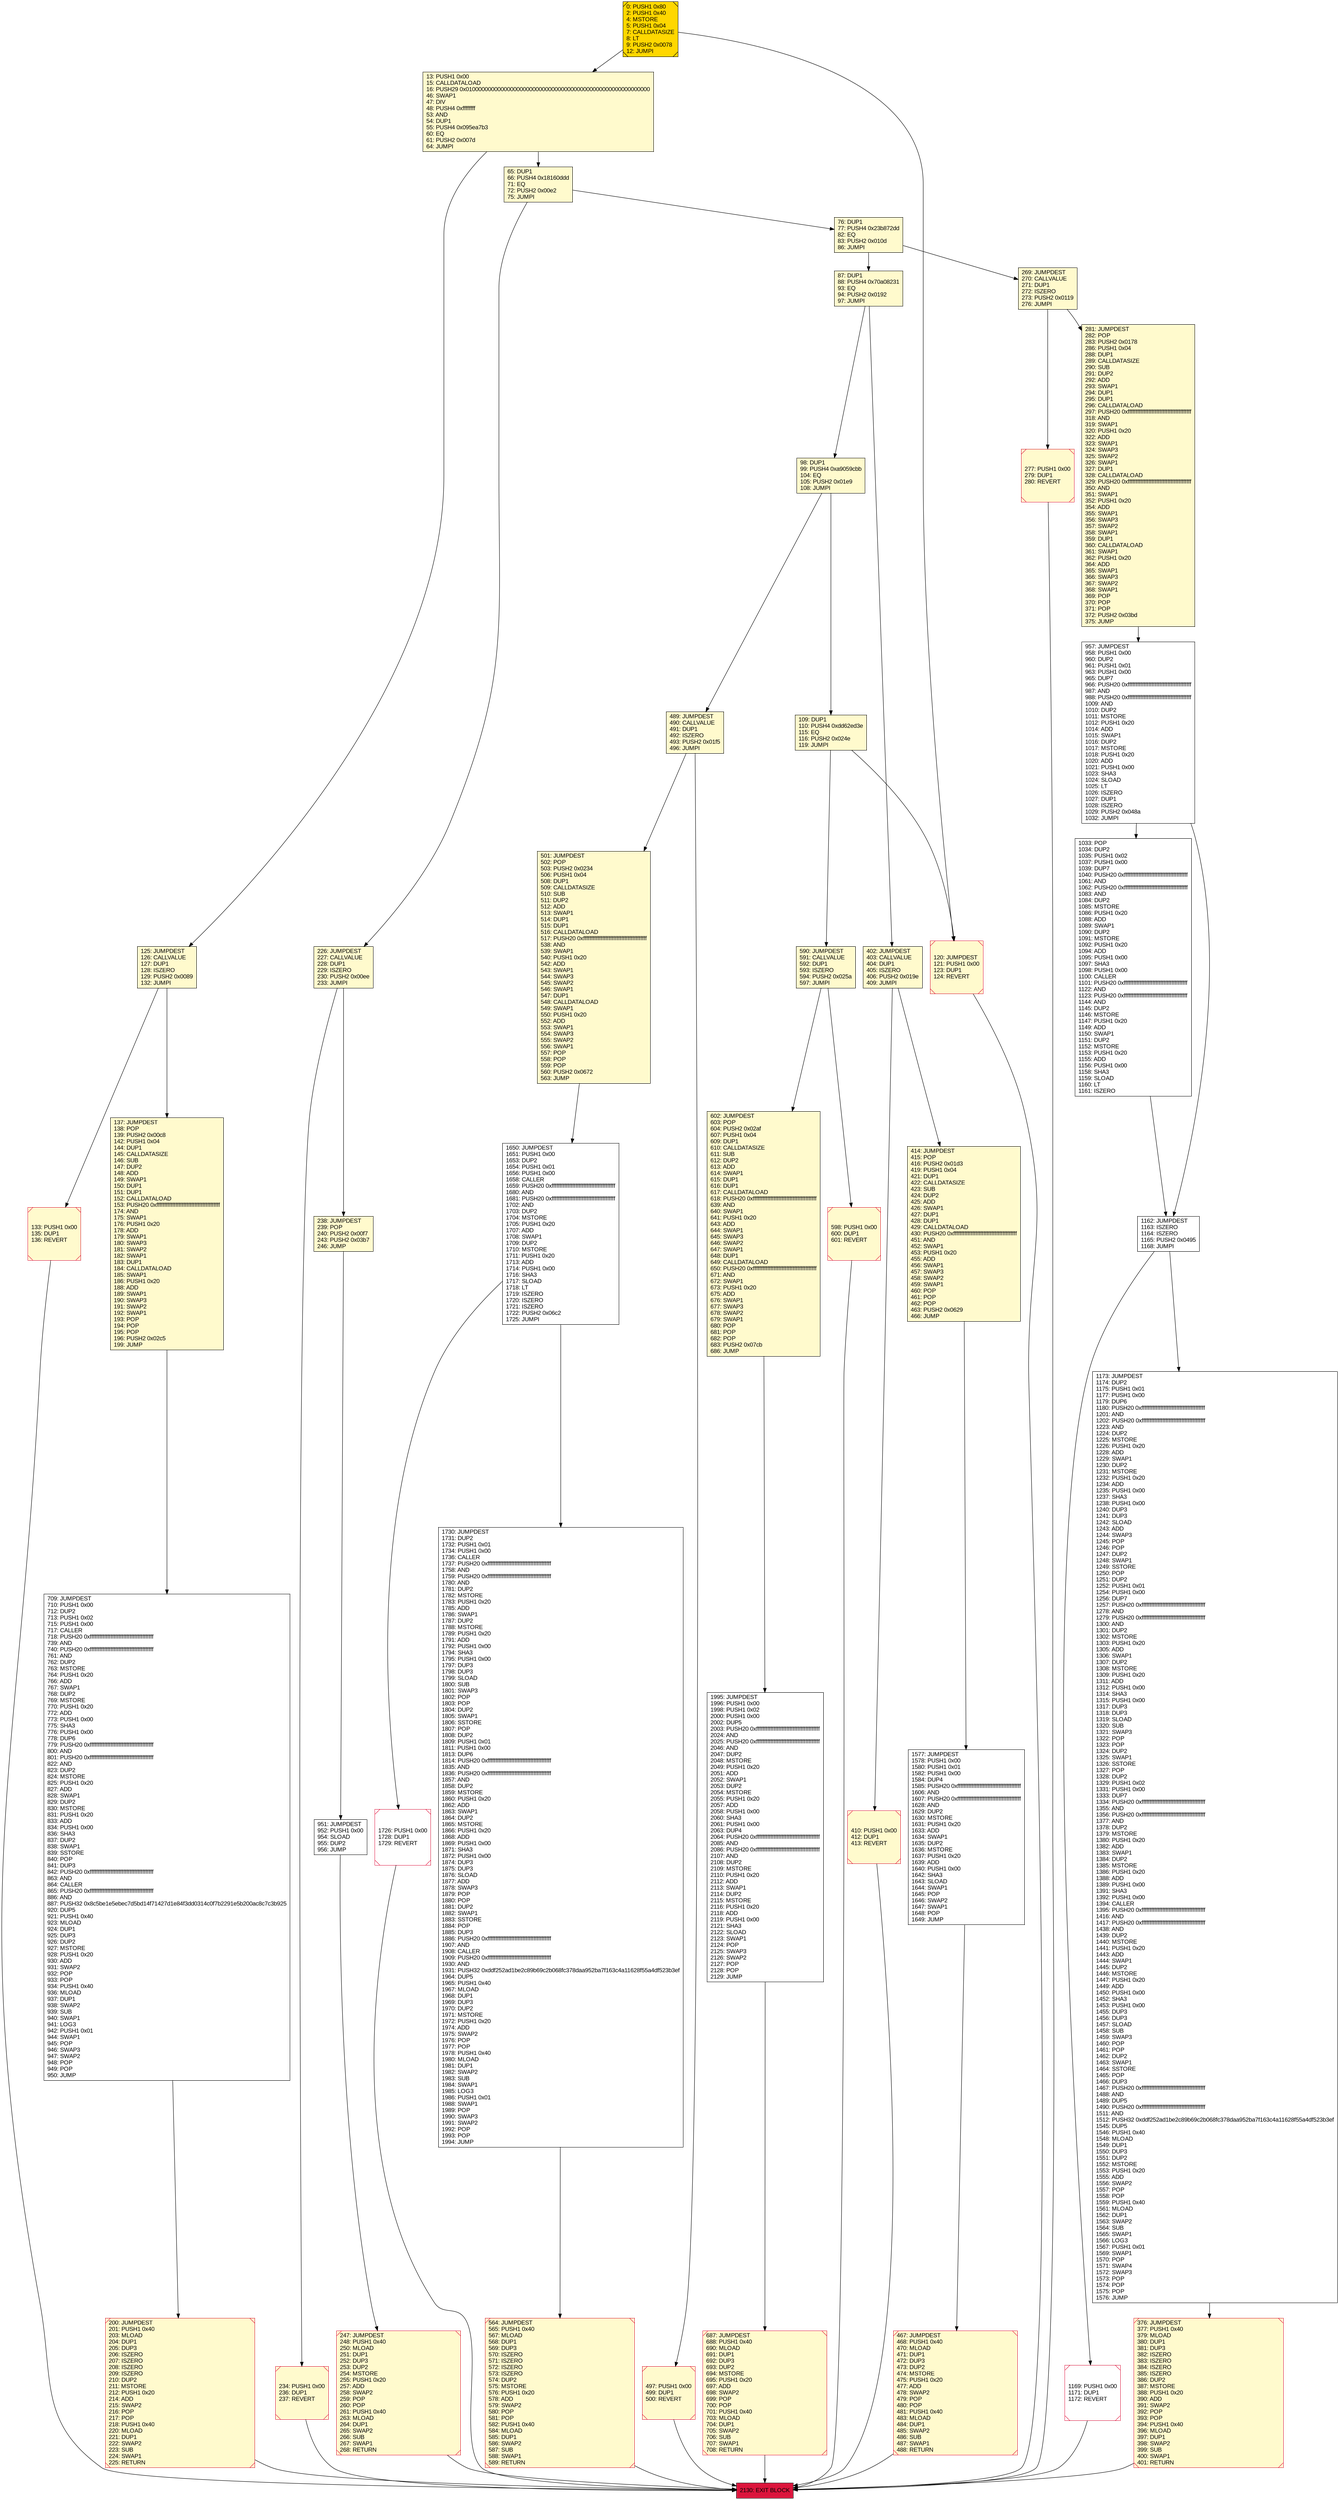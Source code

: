 digraph G {
bgcolor=transparent rankdir=UD;
node [shape=box style=filled color=black fillcolor=white fontname=arial fontcolor=black];
709 [label="709: JUMPDEST\l710: PUSH1 0x00\l712: DUP2\l713: PUSH1 0x02\l715: PUSH1 0x00\l717: CALLER\l718: PUSH20 0xffffffffffffffffffffffffffffffffffffffff\l739: AND\l740: PUSH20 0xffffffffffffffffffffffffffffffffffffffff\l761: AND\l762: DUP2\l763: MSTORE\l764: PUSH1 0x20\l766: ADD\l767: SWAP1\l768: DUP2\l769: MSTORE\l770: PUSH1 0x20\l772: ADD\l773: PUSH1 0x00\l775: SHA3\l776: PUSH1 0x00\l778: DUP6\l779: PUSH20 0xffffffffffffffffffffffffffffffffffffffff\l800: AND\l801: PUSH20 0xffffffffffffffffffffffffffffffffffffffff\l822: AND\l823: DUP2\l824: MSTORE\l825: PUSH1 0x20\l827: ADD\l828: SWAP1\l829: DUP2\l830: MSTORE\l831: PUSH1 0x20\l833: ADD\l834: PUSH1 0x00\l836: SHA3\l837: DUP2\l838: SWAP1\l839: SSTORE\l840: POP\l841: DUP3\l842: PUSH20 0xffffffffffffffffffffffffffffffffffffffff\l863: AND\l864: CALLER\l865: PUSH20 0xffffffffffffffffffffffffffffffffffffffff\l886: AND\l887: PUSH32 0x8c5be1e5ebec7d5bd14f71427d1e84f3dd0314c0f7b2291e5b200ac8c7c3b925\l920: DUP5\l921: PUSH1 0x40\l923: MLOAD\l924: DUP1\l925: DUP3\l926: DUP2\l927: MSTORE\l928: PUSH1 0x20\l930: ADD\l931: SWAP2\l932: POP\l933: POP\l934: PUSH1 0x40\l936: MLOAD\l937: DUP1\l938: SWAP2\l939: SUB\l940: SWAP1\l941: LOG3\l942: PUSH1 0x01\l944: SWAP1\l945: POP\l946: SWAP3\l947: SWAP2\l948: POP\l949: POP\l950: JUMP\l" ];
247 [label="247: JUMPDEST\l248: PUSH1 0x40\l250: MLOAD\l251: DUP1\l252: DUP3\l253: DUP2\l254: MSTORE\l255: PUSH1 0x20\l257: ADD\l258: SWAP2\l259: POP\l260: POP\l261: PUSH1 0x40\l263: MLOAD\l264: DUP1\l265: SWAP2\l266: SUB\l267: SWAP1\l268: RETURN\l" fillcolor=lemonchiffon shape=Msquare color=crimson ];
376 [label="376: JUMPDEST\l377: PUSH1 0x40\l379: MLOAD\l380: DUP1\l381: DUP3\l382: ISZERO\l383: ISZERO\l384: ISZERO\l385: ISZERO\l386: DUP2\l387: MSTORE\l388: PUSH1 0x20\l390: ADD\l391: SWAP2\l392: POP\l393: POP\l394: PUSH1 0x40\l396: MLOAD\l397: DUP1\l398: SWAP2\l399: SUB\l400: SWAP1\l401: RETURN\l" fillcolor=lemonchiffon shape=Msquare color=crimson ];
951 [label="951: JUMPDEST\l952: PUSH1 0x00\l954: SLOAD\l955: DUP2\l956: JUMP\l" ];
13 [label="13: PUSH1 0x00\l15: CALLDATALOAD\l16: PUSH29 0x0100000000000000000000000000000000000000000000000000000000\l46: SWAP1\l47: DIV\l48: PUSH4 0xffffffff\l53: AND\l54: DUP1\l55: PUSH4 0x095ea7b3\l60: EQ\l61: PUSH2 0x007d\l64: JUMPI\l" fillcolor=lemonchiffon ];
564 [label="564: JUMPDEST\l565: PUSH1 0x40\l567: MLOAD\l568: DUP1\l569: DUP3\l570: ISZERO\l571: ISZERO\l572: ISZERO\l573: ISZERO\l574: DUP2\l575: MSTORE\l576: PUSH1 0x20\l578: ADD\l579: SWAP2\l580: POP\l581: POP\l582: PUSH1 0x40\l584: MLOAD\l585: DUP1\l586: SWAP2\l587: SUB\l588: SWAP1\l589: RETURN\l" fillcolor=lemonchiffon shape=Msquare color=crimson ];
1577 [label="1577: JUMPDEST\l1578: PUSH1 0x00\l1580: PUSH1 0x01\l1582: PUSH1 0x00\l1584: DUP4\l1585: PUSH20 0xffffffffffffffffffffffffffffffffffffffff\l1606: AND\l1607: PUSH20 0xffffffffffffffffffffffffffffffffffffffff\l1628: AND\l1629: DUP2\l1630: MSTORE\l1631: PUSH1 0x20\l1633: ADD\l1634: SWAP1\l1635: DUP2\l1636: MSTORE\l1637: PUSH1 0x20\l1639: ADD\l1640: PUSH1 0x00\l1642: SHA3\l1643: SLOAD\l1644: SWAP1\l1645: POP\l1646: SWAP2\l1647: SWAP1\l1648: POP\l1649: JUMP\l" ];
234 [label="234: PUSH1 0x00\l236: DUP1\l237: REVERT\l" fillcolor=lemonchiffon shape=Msquare color=crimson ];
281 [label="281: JUMPDEST\l282: POP\l283: PUSH2 0x0178\l286: PUSH1 0x04\l288: DUP1\l289: CALLDATASIZE\l290: SUB\l291: DUP2\l292: ADD\l293: SWAP1\l294: DUP1\l295: DUP1\l296: CALLDATALOAD\l297: PUSH20 0xffffffffffffffffffffffffffffffffffffffff\l318: AND\l319: SWAP1\l320: PUSH1 0x20\l322: ADD\l323: SWAP1\l324: SWAP3\l325: SWAP2\l326: SWAP1\l327: DUP1\l328: CALLDATALOAD\l329: PUSH20 0xffffffffffffffffffffffffffffffffffffffff\l350: AND\l351: SWAP1\l352: PUSH1 0x20\l354: ADD\l355: SWAP1\l356: SWAP3\l357: SWAP2\l358: SWAP1\l359: DUP1\l360: CALLDATALOAD\l361: SWAP1\l362: PUSH1 0x20\l364: ADD\l365: SWAP1\l366: SWAP3\l367: SWAP2\l368: SWAP1\l369: POP\l370: POP\l371: POP\l372: PUSH2 0x03bd\l375: JUMP\l" fillcolor=lemonchiffon ];
238 [label="238: JUMPDEST\l239: POP\l240: PUSH2 0x00f7\l243: PUSH2 0x03b7\l246: JUMP\l" fillcolor=lemonchiffon ];
489 [label="489: JUMPDEST\l490: CALLVALUE\l491: DUP1\l492: ISZERO\l493: PUSH2 0x01f5\l496: JUMPI\l" fillcolor=lemonchiffon ];
76 [label="76: DUP1\l77: PUSH4 0x23b872dd\l82: EQ\l83: PUSH2 0x010d\l86: JUMPI\l" fillcolor=lemonchiffon ];
1162 [label="1162: JUMPDEST\l1163: ISZERO\l1164: ISZERO\l1165: PUSH2 0x0495\l1168: JUMPI\l" ];
497 [label="497: PUSH1 0x00\l499: DUP1\l500: REVERT\l" fillcolor=lemonchiffon shape=Msquare color=crimson ];
1995 [label="1995: JUMPDEST\l1996: PUSH1 0x00\l1998: PUSH1 0x02\l2000: PUSH1 0x00\l2002: DUP5\l2003: PUSH20 0xffffffffffffffffffffffffffffffffffffffff\l2024: AND\l2025: PUSH20 0xffffffffffffffffffffffffffffffffffffffff\l2046: AND\l2047: DUP2\l2048: MSTORE\l2049: PUSH1 0x20\l2051: ADD\l2052: SWAP1\l2053: DUP2\l2054: MSTORE\l2055: PUSH1 0x20\l2057: ADD\l2058: PUSH1 0x00\l2060: SHA3\l2061: PUSH1 0x00\l2063: DUP4\l2064: PUSH20 0xffffffffffffffffffffffffffffffffffffffff\l2085: AND\l2086: PUSH20 0xffffffffffffffffffffffffffffffffffffffff\l2107: AND\l2108: DUP2\l2109: MSTORE\l2110: PUSH1 0x20\l2112: ADD\l2113: SWAP1\l2114: DUP2\l2115: MSTORE\l2116: PUSH1 0x20\l2118: ADD\l2119: PUSH1 0x00\l2121: SHA3\l2122: SLOAD\l2123: SWAP1\l2124: POP\l2125: SWAP3\l2126: SWAP2\l2127: POP\l2128: POP\l2129: JUMP\l" ];
2130 [label="2130: EXIT BLOCK\l" fillcolor=crimson ];
402 [label="402: JUMPDEST\l403: CALLVALUE\l404: DUP1\l405: ISZERO\l406: PUSH2 0x019e\l409: JUMPI\l" fillcolor=lemonchiffon ];
687 [label="687: JUMPDEST\l688: PUSH1 0x40\l690: MLOAD\l691: DUP1\l692: DUP3\l693: DUP2\l694: MSTORE\l695: PUSH1 0x20\l697: ADD\l698: SWAP2\l699: POP\l700: POP\l701: PUSH1 0x40\l703: MLOAD\l704: DUP1\l705: SWAP2\l706: SUB\l707: SWAP1\l708: RETURN\l" fillcolor=lemonchiffon shape=Msquare color=crimson ];
98 [label="98: DUP1\l99: PUSH4 0xa9059cbb\l104: EQ\l105: PUSH2 0x01e9\l108: JUMPI\l" fillcolor=lemonchiffon ];
1726 [label="1726: PUSH1 0x00\l1728: DUP1\l1729: REVERT\l" shape=Msquare color=crimson ];
467 [label="467: JUMPDEST\l468: PUSH1 0x40\l470: MLOAD\l471: DUP1\l472: DUP3\l473: DUP2\l474: MSTORE\l475: PUSH1 0x20\l477: ADD\l478: SWAP2\l479: POP\l480: POP\l481: PUSH1 0x40\l483: MLOAD\l484: DUP1\l485: SWAP2\l486: SUB\l487: SWAP1\l488: RETURN\l" fillcolor=lemonchiffon shape=Msquare color=crimson ];
133 [label="133: PUSH1 0x00\l135: DUP1\l136: REVERT\l" fillcolor=lemonchiffon shape=Msquare color=crimson ];
269 [label="269: JUMPDEST\l270: CALLVALUE\l271: DUP1\l272: ISZERO\l273: PUSH2 0x0119\l276: JUMPI\l" fillcolor=lemonchiffon ];
137 [label="137: JUMPDEST\l138: POP\l139: PUSH2 0x00c8\l142: PUSH1 0x04\l144: DUP1\l145: CALLDATASIZE\l146: SUB\l147: DUP2\l148: ADD\l149: SWAP1\l150: DUP1\l151: DUP1\l152: CALLDATALOAD\l153: PUSH20 0xffffffffffffffffffffffffffffffffffffffff\l174: AND\l175: SWAP1\l176: PUSH1 0x20\l178: ADD\l179: SWAP1\l180: SWAP3\l181: SWAP2\l182: SWAP1\l183: DUP1\l184: CALLDATALOAD\l185: SWAP1\l186: PUSH1 0x20\l188: ADD\l189: SWAP1\l190: SWAP3\l191: SWAP2\l192: SWAP1\l193: POP\l194: POP\l195: POP\l196: PUSH2 0x02c5\l199: JUMP\l" fillcolor=lemonchiffon ];
1650 [label="1650: JUMPDEST\l1651: PUSH1 0x00\l1653: DUP2\l1654: PUSH1 0x01\l1656: PUSH1 0x00\l1658: CALLER\l1659: PUSH20 0xffffffffffffffffffffffffffffffffffffffff\l1680: AND\l1681: PUSH20 0xffffffffffffffffffffffffffffffffffffffff\l1702: AND\l1703: DUP2\l1704: MSTORE\l1705: PUSH1 0x20\l1707: ADD\l1708: SWAP1\l1709: DUP2\l1710: MSTORE\l1711: PUSH1 0x20\l1713: ADD\l1714: PUSH1 0x00\l1716: SHA3\l1717: SLOAD\l1718: LT\l1719: ISZERO\l1720: ISZERO\l1721: ISZERO\l1722: PUSH2 0x06c2\l1725: JUMPI\l" ];
226 [label="226: JUMPDEST\l227: CALLVALUE\l228: DUP1\l229: ISZERO\l230: PUSH2 0x00ee\l233: JUMPI\l" fillcolor=lemonchiffon ];
87 [label="87: DUP1\l88: PUSH4 0x70a08231\l93: EQ\l94: PUSH2 0x0192\l97: JUMPI\l" fillcolor=lemonchiffon ];
109 [label="109: DUP1\l110: PUSH4 0xdd62ed3e\l115: EQ\l116: PUSH2 0x024e\l119: JUMPI\l" fillcolor=lemonchiffon ];
602 [label="602: JUMPDEST\l603: POP\l604: PUSH2 0x02af\l607: PUSH1 0x04\l609: DUP1\l610: CALLDATASIZE\l611: SUB\l612: DUP2\l613: ADD\l614: SWAP1\l615: DUP1\l616: DUP1\l617: CALLDATALOAD\l618: PUSH20 0xffffffffffffffffffffffffffffffffffffffff\l639: AND\l640: SWAP1\l641: PUSH1 0x20\l643: ADD\l644: SWAP1\l645: SWAP3\l646: SWAP2\l647: SWAP1\l648: DUP1\l649: CALLDATALOAD\l650: PUSH20 0xffffffffffffffffffffffffffffffffffffffff\l671: AND\l672: SWAP1\l673: PUSH1 0x20\l675: ADD\l676: SWAP1\l677: SWAP3\l678: SWAP2\l679: SWAP1\l680: POP\l681: POP\l682: POP\l683: PUSH2 0x07cb\l686: JUMP\l" fillcolor=lemonchiffon ];
1033 [label="1033: POP\l1034: DUP2\l1035: PUSH1 0x02\l1037: PUSH1 0x00\l1039: DUP7\l1040: PUSH20 0xffffffffffffffffffffffffffffffffffffffff\l1061: AND\l1062: PUSH20 0xffffffffffffffffffffffffffffffffffffffff\l1083: AND\l1084: DUP2\l1085: MSTORE\l1086: PUSH1 0x20\l1088: ADD\l1089: SWAP1\l1090: DUP2\l1091: MSTORE\l1092: PUSH1 0x20\l1094: ADD\l1095: PUSH1 0x00\l1097: SHA3\l1098: PUSH1 0x00\l1100: CALLER\l1101: PUSH20 0xffffffffffffffffffffffffffffffffffffffff\l1122: AND\l1123: PUSH20 0xffffffffffffffffffffffffffffffffffffffff\l1144: AND\l1145: DUP2\l1146: MSTORE\l1147: PUSH1 0x20\l1149: ADD\l1150: SWAP1\l1151: DUP2\l1152: MSTORE\l1153: PUSH1 0x20\l1155: ADD\l1156: PUSH1 0x00\l1158: SHA3\l1159: SLOAD\l1160: LT\l1161: ISZERO\l" ];
65 [label="65: DUP1\l66: PUSH4 0x18160ddd\l71: EQ\l72: PUSH2 0x00e2\l75: JUMPI\l" fillcolor=lemonchiffon ];
1169 [label="1169: PUSH1 0x00\l1171: DUP1\l1172: REVERT\l" shape=Msquare color=crimson ];
957 [label="957: JUMPDEST\l958: PUSH1 0x00\l960: DUP2\l961: PUSH1 0x01\l963: PUSH1 0x00\l965: DUP7\l966: PUSH20 0xffffffffffffffffffffffffffffffffffffffff\l987: AND\l988: PUSH20 0xffffffffffffffffffffffffffffffffffffffff\l1009: AND\l1010: DUP2\l1011: MSTORE\l1012: PUSH1 0x20\l1014: ADD\l1015: SWAP1\l1016: DUP2\l1017: MSTORE\l1018: PUSH1 0x20\l1020: ADD\l1021: PUSH1 0x00\l1023: SHA3\l1024: SLOAD\l1025: LT\l1026: ISZERO\l1027: DUP1\l1028: ISZERO\l1029: PUSH2 0x048a\l1032: JUMPI\l" ];
501 [label="501: JUMPDEST\l502: POP\l503: PUSH2 0x0234\l506: PUSH1 0x04\l508: DUP1\l509: CALLDATASIZE\l510: SUB\l511: DUP2\l512: ADD\l513: SWAP1\l514: DUP1\l515: DUP1\l516: CALLDATALOAD\l517: PUSH20 0xffffffffffffffffffffffffffffffffffffffff\l538: AND\l539: SWAP1\l540: PUSH1 0x20\l542: ADD\l543: SWAP1\l544: SWAP3\l545: SWAP2\l546: SWAP1\l547: DUP1\l548: CALLDATALOAD\l549: SWAP1\l550: PUSH1 0x20\l552: ADD\l553: SWAP1\l554: SWAP3\l555: SWAP2\l556: SWAP1\l557: POP\l558: POP\l559: POP\l560: PUSH2 0x0672\l563: JUMP\l" fillcolor=lemonchiffon ];
1730 [label="1730: JUMPDEST\l1731: DUP2\l1732: PUSH1 0x01\l1734: PUSH1 0x00\l1736: CALLER\l1737: PUSH20 0xffffffffffffffffffffffffffffffffffffffff\l1758: AND\l1759: PUSH20 0xffffffffffffffffffffffffffffffffffffffff\l1780: AND\l1781: DUP2\l1782: MSTORE\l1783: PUSH1 0x20\l1785: ADD\l1786: SWAP1\l1787: DUP2\l1788: MSTORE\l1789: PUSH1 0x20\l1791: ADD\l1792: PUSH1 0x00\l1794: SHA3\l1795: PUSH1 0x00\l1797: DUP3\l1798: DUP3\l1799: SLOAD\l1800: SUB\l1801: SWAP3\l1802: POP\l1803: POP\l1804: DUP2\l1805: SWAP1\l1806: SSTORE\l1807: POP\l1808: DUP2\l1809: PUSH1 0x01\l1811: PUSH1 0x00\l1813: DUP6\l1814: PUSH20 0xffffffffffffffffffffffffffffffffffffffff\l1835: AND\l1836: PUSH20 0xffffffffffffffffffffffffffffffffffffffff\l1857: AND\l1858: DUP2\l1859: MSTORE\l1860: PUSH1 0x20\l1862: ADD\l1863: SWAP1\l1864: DUP2\l1865: MSTORE\l1866: PUSH1 0x20\l1868: ADD\l1869: PUSH1 0x00\l1871: SHA3\l1872: PUSH1 0x00\l1874: DUP3\l1875: DUP3\l1876: SLOAD\l1877: ADD\l1878: SWAP3\l1879: POP\l1880: POP\l1881: DUP2\l1882: SWAP1\l1883: SSTORE\l1884: POP\l1885: DUP3\l1886: PUSH20 0xffffffffffffffffffffffffffffffffffffffff\l1907: AND\l1908: CALLER\l1909: PUSH20 0xffffffffffffffffffffffffffffffffffffffff\l1930: AND\l1931: PUSH32 0xddf252ad1be2c89b69c2b068fc378daa952ba7f163c4a11628f55a4df523b3ef\l1964: DUP5\l1965: PUSH1 0x40\l1967: MLOAD\l1968: DUP1\l1969: DUP3\l1970: DUP2\l1971: MSTORE\l1972: PUSH1 0x20\l1974: ADD\l1975: SWAP2\l1976: POP\l1977: POP\l1978: PUSH1 0x40\l1980: MLOAD\l1981: DUP1\l1982: SWAP2\l1983: SUB\l1984: SWAP1\l1985: LOG3\l1986: PUSH1 0x01\l1988: SWAP1\l1989: POP\l1990: SWAP3\l1991: SWAP2\l1992: POP\l1993: POP\l1994: JUMP\l" ];
590 [label="590: JUMPDEST\l591: CALLVALUE\l592: DUP1\l593: ISZERO\l594: PUSH2 0x025a\l597: JUMPI\l" fillcolor=lemonchiffon ];
1173 [label="1173: JUMPDEST\l1174: DUP2\l1175: PUSH1 0x01\l1177: PUSH1 0x00\l1179: DUP6\l1180: PUSH20 0xffffffffffffffffffffffffffffffffffffffff\l1201: AND\l1202: PUSH20 0xffffffffffffffffffffffffffffffffffffffff\l1223: AND\l1224: DUP2\l1225: MSTORE\l1226: PUSH1 0x20\l1228: ADD\l1229: SWAP1\l1230: DUP2\l1231: MSTORE\l1232: PUSH1 0x20\l1234: ADD\l1235: PUSH1 0x00\l1237: SHA3\l1238: PUSH1 0x00\l1240: DUP3\l1241: DUP3\l1242: SLOAD\l1243: ADD\l1244: SWAP3\l1245: POP\l1246: POP\l1247: DUP2\l1248: SWAP1\l1249: SSTORE\l1250: POP\l1251: DUP2\l1252: PUSH1 0x01\l1254: PUSH1 0x00\l1256: DUP7\l1257: PUSH20 0xffffffffffffffffffffffffffffffffffffffff\l1278: AND\l1279: PUSH20 0xffffffffffffffffffffffffffffffffffffffff\l1300: AND\l1301: DUP2\l1302: MSTORE\l1303: PUSH1 0x20\l1305: ADD\l1306: SWAP1\l1307: DUP2\l1308: MSTORE\l1309: PUSH1 0x20\l1311: ADD\l1312: PUSH1 0x00\l1314: SHA3\l1315: PUSH1 0x00\l1317: DUP3\l1318: DUP3\l1319: SLOAD\l1320: SUB\l1321: SWAP3\l1322: POP\l1323: POP\l1324: DUP2\l1325: SWAP1\l1326: SSTORE\l1327: POP\l1328: DUP2\l1329: PUSH1 0x02\l1331: PUSH1 0x00\l1333: DUP7\l1334: PUSH20 0xffffffffffffffffffffffffffffffffffffffff\l1355: AND\l1356: PUSH20 0xffffffffffffffffffffffffffffffffffffffff\l1377: AND\l1378: DUP2\l1379: MSTORE\l1380: PUSH1 0x20\l1382: ADD\l1383: SWAP1\l1384: DUP2\l1385: MSTORE\l1386: PUSH1 0x20\l1388: ADD\l1389: PUSH1 0x00\l1391: SHA3\l1392: PUSH1 0x00\l1394: CALLER\l1395: PUSH20 0xffffffffffffffffffffffffffffffffffffffff\l1416: AND\l1417: PUSH20 0xffffffffffffffffffffffffffffffffffffffff\l1438: AND\l1439: DUP2\l1440: MSTORE\l1441: PUSH1 0x20\l1443: ADD\l1444: SWAP1\l1445: DUP2\l1446: MSTORE\l1447: PUSH1 0x20\l1449: ADD\l1450: PUSH1 0x00\l1452: SHA3\l1453: PUSH1 0x00\l1455: DUP3\l1456: DUP3\l1457: SLOAD\l1458: SUB\l1459: SWAP3\l1460: POP\l1461: POP\l1462: DUP2\l1463: SWAP1\l1464: SSTORE\l1465: POP\l1466: DUP3\l1467: PUSH20 0xffffffffffffffffffffffffffffffffffffffff\l1488: AND\l1489: DUP5\l1490: PUSH20 0xffffffffffffffffffffffffffffffffffffffff\l1511: AND\l1512: PUSH32 0xddf252ad1be2c89b69c2b068fc378daa952ba7f163c4a11628f55a4df523b3ef\l1545: DUP5\l1546: PUSH1 0x40\l1548: MLOAD\l1549: DUP1\l1550: DUP3\l1551: DUP2\l1552: MSTORE\l1553: PUSH1 0x20\l1555: ADD\l1556: SWAP2\l1557: POP\l1558: POP\l1559: PUSH1 0x40\l1561: MLOAD\l1562: DUP1\l1563: SWAP2\l1564: SUB\l1565: SWAP1\l1566: LOG3\l1567: PUSH1 0x01\l1569: SWAP1\l1570: POP\l1571: SWAP4\l1572: SWAP3\l1573: POP\l1574: POP\l1575: POP\l1576: JUMP\l" ];
200 [label="200: JUMPDEST\l201: PUSH1 0x40\l203: MLOAD\l204: DUP1\l205: DUP3\l206: ISZERO\l207: ISZERO\l208: ISZERO\l209: ISZERO\l210: DUP2\l211: MSTORE\l212: PUSH1 0x20\l214: ADD\l215: SWAP2\l216: POP\l217: POP\l218: PUSH1 0x40\l220: MLOAD\l221: DUP1\l222: SWAP2\l223: SUB\l224: SWAP1\l225: RETURN\l" fillcolor=lemonchiffon shape=Msquare color=crimson ];
277 [label="277: PUSH1 0x00\l279: DUP1\l280: REVERT\l" fillcolor=lemonchiffon shape=Msquare color=crimson ];
598 [label="598: PUSH1 0x00\l600: DUP1\l601: REVERT\l" fillcolor=lemonchiffon shape=Msquare color=crimson ];
125 [label="125: JUMPDEST\l126: CALLVALUE\l127: DUP1\l128: ISZERO\l129: PUSH2 0x0089\l132: JUMPI\l" fillcolor=lemonchiffon ];
0 [label="0: PUSH1 0x80\l2: PUSH1 0x40\l4: MSTORE\l5: PUSH1 0x04\l7: CALLDATASIZE\l8: LT\l9: PUSH2 0x0078\l12: JUMPI\l" fillcolor=lemonchiffon shape=Msquare fillcolor=gold ];
410 [label="410: PUSH1 0x00\l412: DUP1\l413: REVERT\l" fillcolor=lemonchiffon shape=Msquare color=crimson ];
414 [label="414: JUMPDEST\l415: POP\l416: PUSH2 0x01d3\l419: PUSH1 0x04\l421: DUP1\l422: CALLDATASIZE\l423: SUB\l424: DUP2\l425: ADD\l426: SWAP1\l427: DUP1\l428: DUP1\l429: CALLDATALOAD\l430: PUSH20 0xffffffffffffffffffffffffffffffffffffffff\l451: AND\l452: SWAP1\l453: PUSH1 0x20\l455: ADD\l456: SWAP1\l457: SWAP3\l458: SWAP2\l459: SWAP1\l460: POP\l461: POP\l462: POP\l463: PUSH2 0x0629\l466: JUMP\l" fillcolor=lemonchiffon ];
120 [label="120: JUMPDEST\l121: PUSH1 0x00\l123: DUP1\l124: REVERT\l" fillcolor=lemonchiffon shape=Msquare color=crimson ];
497 -> 2130;
590 -> 598;
65 -> 226;
238 -> 951;
98 -> 489;
109 -> 120;
247 -> 2130;
376 -> 2130;
234 -> 2130;
109 -> 590;
590 -> 602;
125 -> 133;
489 -> 497;
598 -> 2130;
200 -> 2130;
13 -> 65;
76 -> 87;
1577 -> 467;
226 -> 234;
269 -> 281;
120 -> 2130;
467 -> 2130;
98 -> 109;
1173 -> 376;
281 -> 957;
602 -> 1995;
1730 -> 564;
1162 -> 1173;
957 -> 1162;
951 -> 247;
0 -> 120;
1726 -> 2130;
1995 -> 687;
687 -> 2130;
269 -> 277;
501 -> 1650;
1650 -> 1730;
564 -> 2130;
957 -> 1033;
125 -> 137;
65 -> 76;
137 -> 709;
402 -> 410;
1169 -> 2130;
277 -> 2130;
402 -> 414;
1033 -> 1162;
410 -> 2130;
76 -> 269;
226 -> 238;
709 -> 200;
414 -> 1577;
133 -> 2130;
87 -> 98;
1650 -> 1726;
489 -> 501;
0 -> 13;
87 -> 402;
13 -> 125;
1162 -> 1169;
}